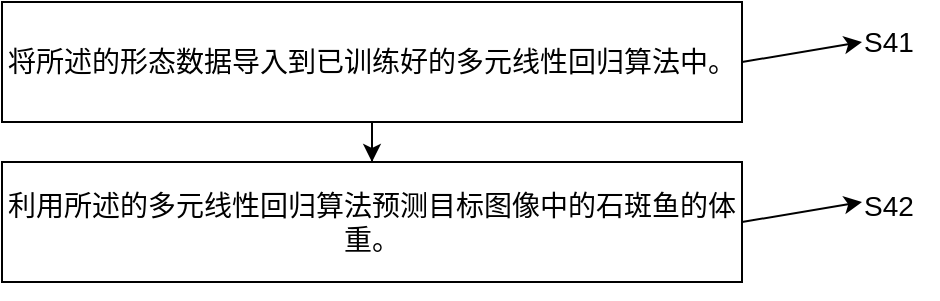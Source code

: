 <mxfile version="21.1.8" type="github">
  <diagram name="第 1 页" id="KLSET6l2aXajCBJMPk6t">
    <mxGraphModel dx="1617" dy="756" grid="1" gridSize="10" guides="1" tooltips="1" connect="1" arrows="1" fold="1" page="1" pageScale="1" pageWidth="827" pageHeight="1169" math="0" shadow="0">
      <root>
        <mxCell id="0" />
        <mxCell id="1" parent="0" />
        <mxCell id="iUuydrj1AHPohP9aR3aL-1" style="edgeStyle=orthogonalEdgeStyle;rounded=0;orthogonalLoop=1;jettySize=auto;html=1;entryX=0.5;entryY=0;entryDx=0;entryDy=0;fontSize=14;" edge="1" parent="1" source="iUuydrj1AHPohP9aR3aL-2" target="iUuydrj1AHPohP9aR3aL-5">
          <mxGeometry relative="1" as="geometry" />
        </mxCell>
        <mxCell id="iUuydrj1AHPohP9aR3aL-2" value="&lt;font style=&quot;font-size: 14px;&quot;&gt;将所述的形态数据导入到已训练好的多元线性回归算法中。&lt;/font&gt;" style="rounded=0;whiteSpace=wrap;html=1;" vertex="1" parent="1">
          <mxGeometry x="250" y="70" width="370" height="60" as="geometry" />
        </mxCell>
        <mxCell id="iUuydrj1AHPohP9aR3aL-3" style="edgeStyle=orthogonalEdgeStyle;rounded=0;orthogonalLoop=1;jettySize=auto;html=1;exitX=0.75;exitY=1;exitDx=0;exitDy=0;entryX=0.75;entryY=0.833;entryDx=0;entryDy=0;entryPerimeter=0;fontSize=14;" edge="1" parent="1" source="iUuydrj1AHPohP9aR3aL-5" target="iUuydrj1AHPohP9aR3aL-5">
          <mxGeometry relative="1" as="geometry" />
        </mxCell>
        <mxCell id="iUuydrj1AHPohP9aR3aL-5" value="&lt;font style=&quot;font-size: 14px;&quot;&gt;利用所述的多元线性回归算法预测目标图像中的石斑鱼的体重。&lt;/font&gt;" style="rounded=0;whiteSpace=wrap;html=1;" vertex="1" parent="1">
          <mxGeometry x="250" y="150" width="370" height="60" as="geometry" />
        </mxCell>
        <mxCell id="iUuydrj1AHPohP9aR3aL-6" value="" style="endArrow=classic;html=1;rounded=0;fontSize=14;" edge="1" parent="1">
          <mxGeometry width="50" height="50" relative="1" as="geometry">
            <mxPoint x="620" y="180" as="sourcePoint" />
            <mxPoint x="680" y="170" as="targetPoint" />
          </mxGeometry>
        </mxCell>
        <mxCell id="iUuydrj1AHPohP9aR3aL-7" value="" style="endArrow=classic;html=1;rounded=0;fontSize=14;" edge="1" parent="1">
          <mxGeometry width="50" height="50" relative="1" as="geometry">
            <mxPoint x="620" y="100" as="sourcePoint" />
            <mxPoint x="680" y="90" as="targetPoint" />
          </mxGeometry>
        </mxCell>
        <mxCell id="iUuydrj1AHPohP9aR3aL-8" value="S41" style="text;html=1;align=center;verticalAlign=middle;resizable=0;points=[];autosize=1;strokeColor=none;fillColor=none;fontSize=14;" vertex="1" parent="1">
          <mxGeometry x="668" y="75" width="50" height="30" as="geometry" />
        </mxCell>
        <mxCell id="iUuydrj1AHPohP9aR3aL-9" value="S42" style="text;html=1;align=center;verticalAlign=middle;resizable=0;points=[];autosize=1;strokeColor=none;fillColor=none;fontSize=14;" vertex="1" parent="1">
          <mxGeometry x="668" y="157" width="50" height="30" as="geometry" />
        </mxCell>
      </root>
    </mxGraphModel>
  </diagram>
</mxfile>
